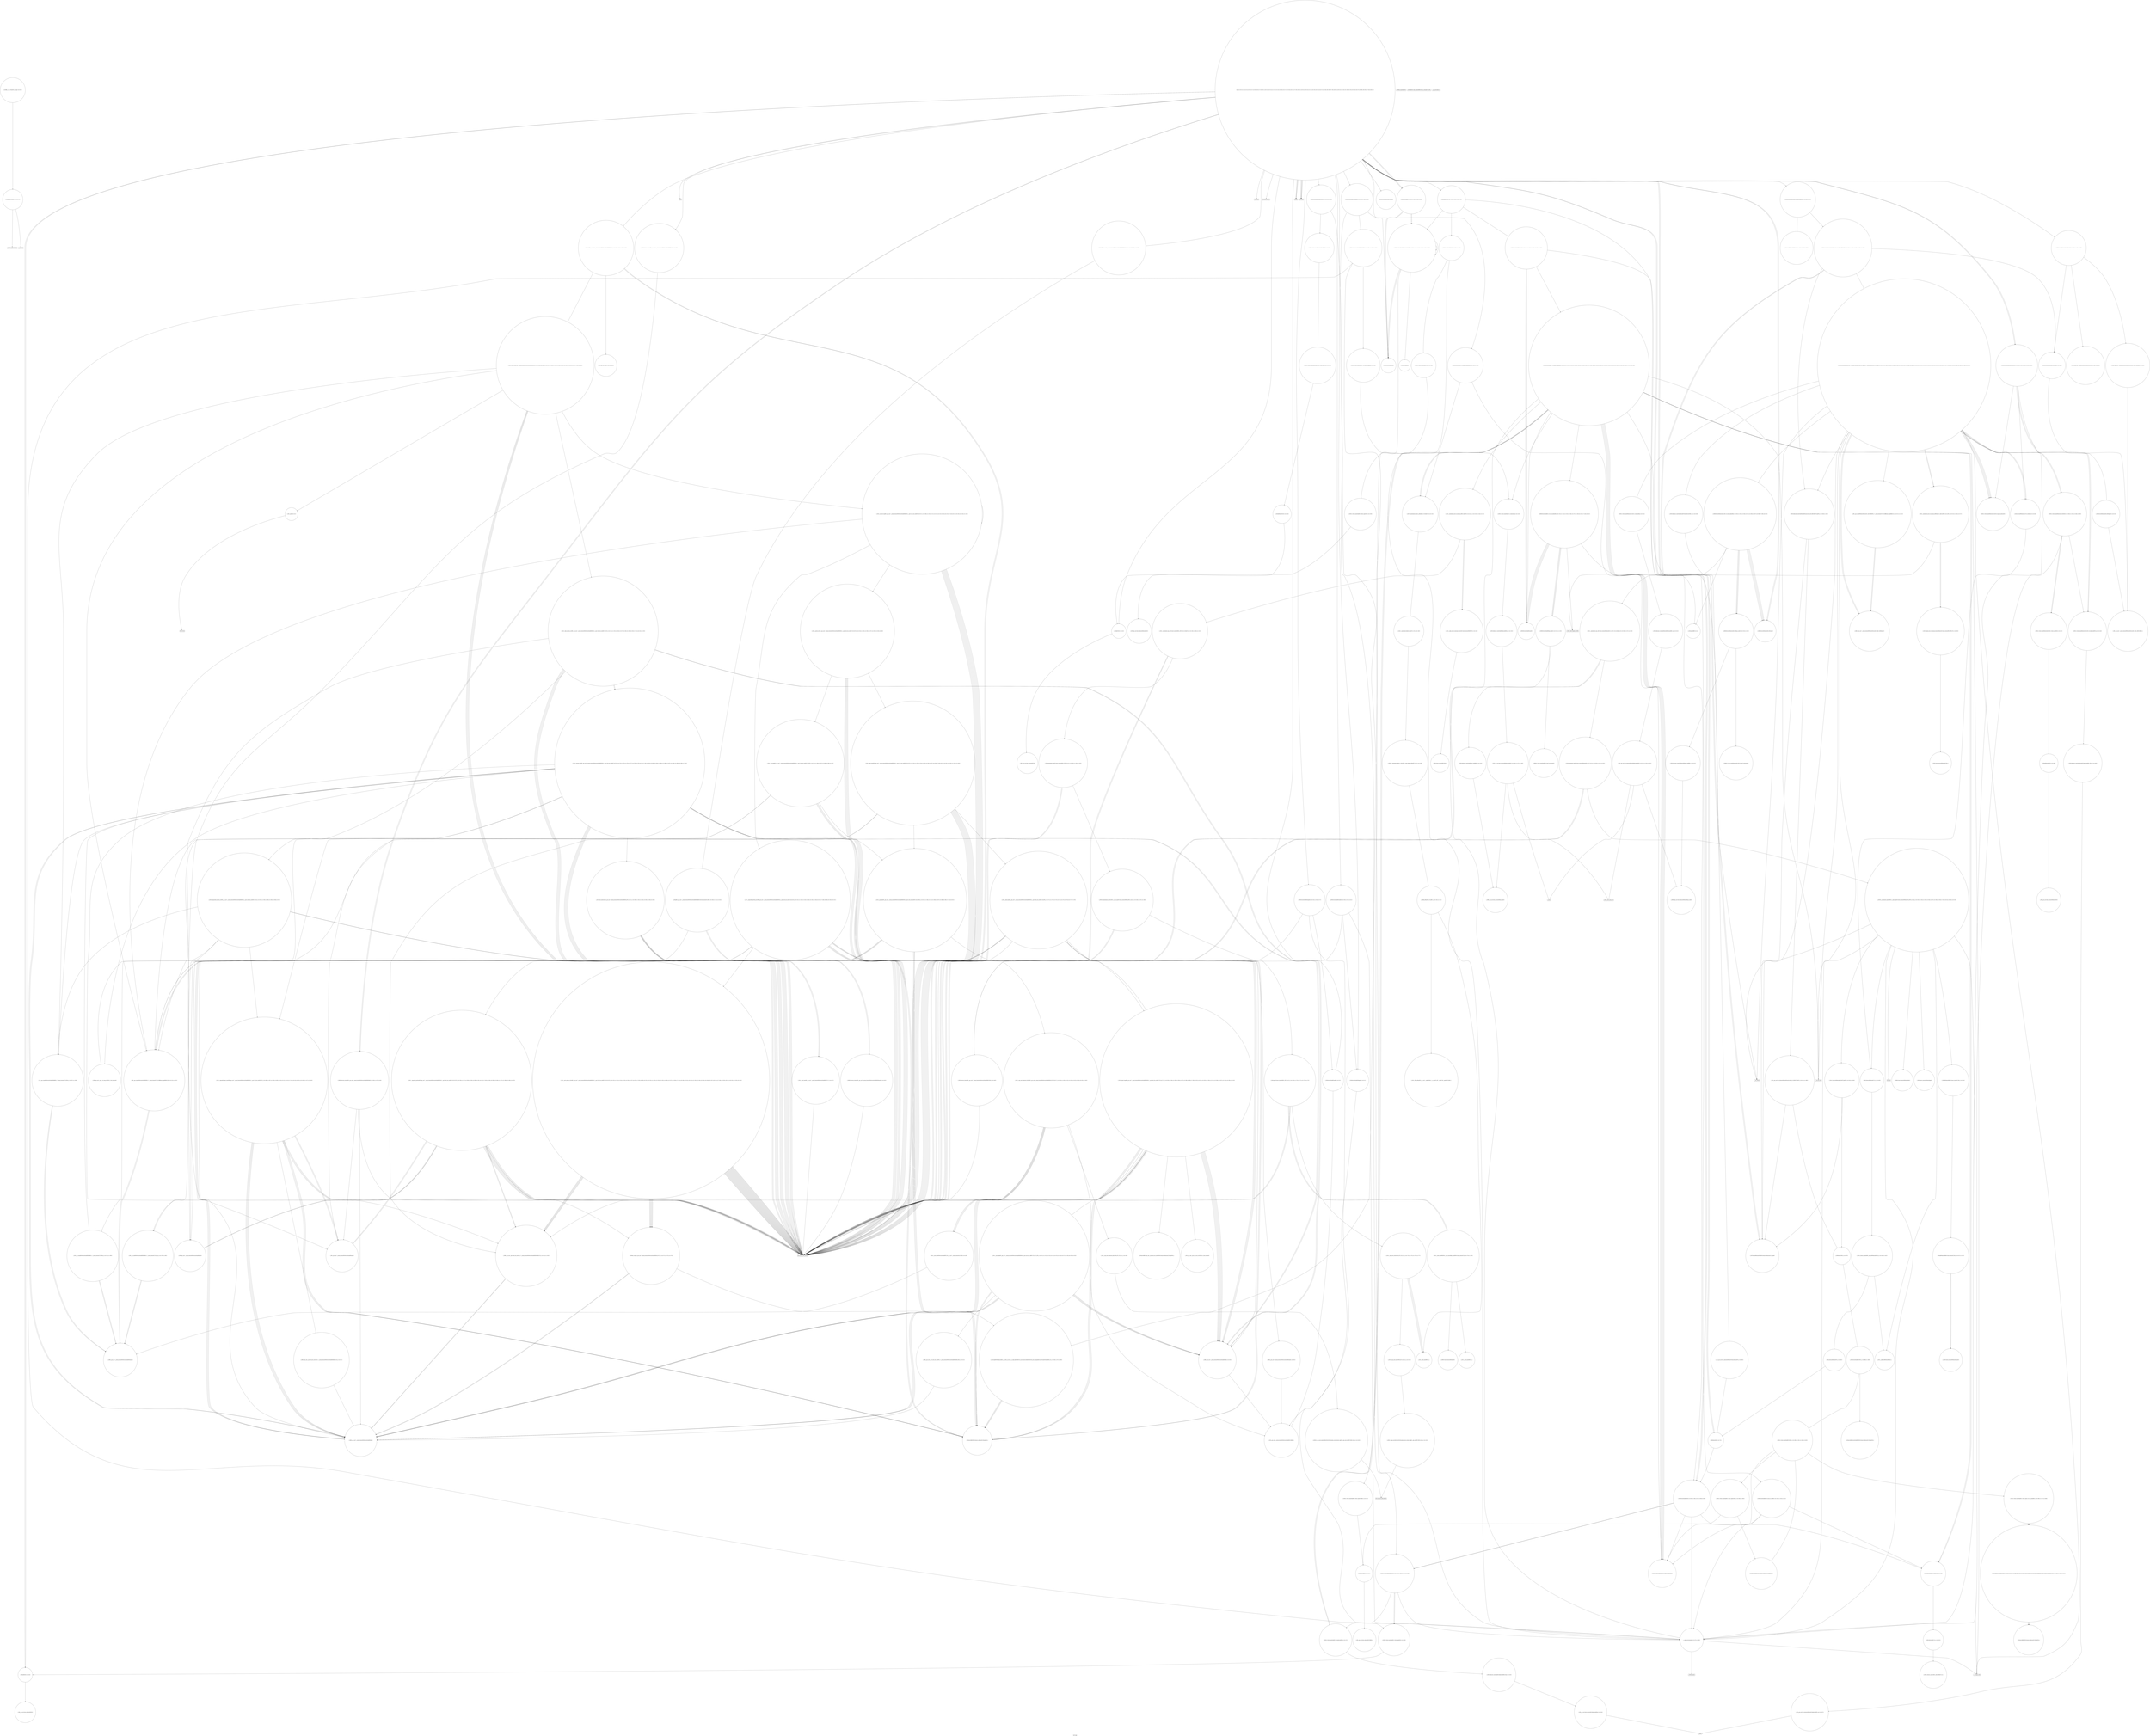 digraph "Call Graph" {
	label="Call Graph";

	Node0x559657498870 [shape=record,shape=circle,label="{__cxx_global_var_init|{<s0>1|<s1>2}}"];
	Node0x559657498870:s0 -> Node0x5596574988f0[color=black];
	Node0x559657498870:s1 -> Node0x5596579fb370[color=black];
	Node0x559657a02c30 [shape=record,shape=circle,label="{_ZNKSt6vectorI6MatrixSaIS0_EE12_M_check_lenEmPKc|{<s0>502|<s1>503|<s2>504|<s3>505|<s4>506|<s5>507|<s6>508|<s7>509|<s8>510}}"];
	Node0x559657a02c30:s0 -> Node0x559657a02fb0[color=black];
	Node0x559657a02c30:s1 -> Node0x5596579fbb70[color=black];
	Node0x559657a02c30:s2 -> Node0x5596579fe210[color=black];
	Node0x559657a02c30:s3 -> Node0x5596579fbb70[color=black];
	Node0x559657a02c30:s4 -> Node0x5596579fbb70[color=black];
	Node0x559657a02c30:s5 -> Node0x5596579fe290[color=black];
	Node0x559657a02c30:s6 -> Node0x5596579fbb70[color=black];
	Node0x559657a02c30:s7 -> Node0x559657a02fb0[color=black];
	Node0x559657a02c30:s8 -> Node0x559657a02fb0[color=black];
	Node0x5596579fca70 [shape=record,shape=circle,label="{_ZNSt12_Vector_baseIiSaIiEE12_Vector_implC2ERKS0_|{<s0>195}}"];
	Node0x5596579fca70:s0 -> Node0x5596579fcb70[color=black];
	Node0x5596579fb8f0 [shape=record,shape=circle,label="{_ZNSt6vectorIiSaIiEE3endEv|{<s0>52}}"];
	Node0x5596579fb8f0:s0 -> Node0x5596579fcc70[color=black];
	Node0x5596579ff310 [shape=record,shape=circle,label="{_ZSt22__uninitialized_copy_aISt13move_iteratorIP6MatrixES2_S1_ET0_T_S5_S4_RSaIT1_E|{<s0>526|<s1>527|<s2>528}}"];
	Node0x5596579ff310:s0 -> Node0x5596579fe810[color=black];
	Node0x5596579ff310:s1 -> Node0x5596579fe810[color=black];
	Node0x5596579ff310:s2 -> Node0x5596579ff410[color=black];
	Node0x5596579fd170 [shape=record,shape=circle,label="{_ZSt27__unguarded_partition_pivotIN9__gnu_cxx17__normal_iteratorIPiSt6vectorIiSaIiEEEENS0_5__ops15_Iter_less_iterEET_S9_S9_T0_|{<s0>241|<s1>242|<s2>243|<s3>244|<s4>245|<s5>246|<s6>247|<s7>248|<s8>249|<s9>250|<s10>251}}"];
	Node0x5596579fd170:s0 -> Node0x5596579fcf70[color=black];
	Node0x5596579fd170:s1 -> Node0x5596579fd570[color=black];
	Node0x5596579fd170:s2 -> Node0x5596579fe810[color=black];
	Node0x5596579fd170:s3 -> Node0x5596579fd570[color=black];
	Node0x5596579fd170:s4 -> Node0x5596579fe810[color=black];
	Node0x5596579fd170:s5 -> Node0x559657a01230[color=black];
	Node0x5596579fd170:s6 -> Node0x5596579fd970[color=black];
	Node0x5596579fd170:s7 -> Node0x5596579fd570[color=black];
	Node0x5596579fd170:s8 -> Node0x5596579fe810[color=black];
	Node0x5596579fd170:s9 -> Node0x5596579fe810[color=black];
	Node0x5596579fd170:s10 -> Node0x559657a012b0[color=black];
	Node0x5596579fbff0 [shape=record,shape=Mrecord,label="{printf}"];
	Node0x5596579ffa10 [shape=record,shape=circle,label="{_ZNK9__gnu_cxx17__normal_iteratorIP6MatrixSt6vectorIS1_SaIS1_EEEdeEv}"];
	Node0x5596579fd870 [shape=record,shape=circle,label="{_ZNK9__gnu_cxx5__ops14_Iter_less_valclINS_17__normal_iteratorIPiSt6vectorIiSaIiEEEEiEEbT_RT0_|{<s0>321}}"];
	Node0x5596579fd870:s0 -> Node0x5596579fd5f0[color=black];
	Node0x5596579fc6f0 [shape=record,shape=Mrecord,label="{__cxa_begin_catch}"];
	Node0x559657a017b0 [shape=record,shape=circle,label="{_ZSt12__miter_baseIN9__gnu_cxx17__normal_iteratorIPiSt6vectorIiSaIiEEEEET_S7_|{<s0>427}}"];
	Node0x559657a017b0:s0 -> Node0x5596579fe810[color=black];
	Node0x5596579fde10 [shape=record,shape=Mrecord,label="{__cxa_rethrow}"];
	Node0x559657a01eb0 [shape=record,shape=circle,label="{_ZSt8_DestroyI6MatrixEvPT_|{<s0>443}}"];
	Node0x559657a01eb0:s0 -> Node0x5596579fbe70[color=black];
	Node0x5596579fe510 [shape=record,shape=circle,label="{_ZN9__gnu_cxx13new_allocatorIiE8allocateEmPKv|{<s0>156|<s1>157|<s2>158}}"];
	Node0x5596579fe510:s0 -> Node0x5596579fe410[color=black];
	Node0x5596579fe510:s1 -> Node0x5596579fe590[color=black];
	Node0x5596579fe510:s2 -> Node0x5596579fe610[color=black];
	Node0x559657a025b0 [shape=record,shape=circle,label="{_ZSt7forwardI6MatrixEOT_RNSt16remove_referenceIS1_E4typeE}"];
	Node0x5596579fec10 [shape=record,shape=circle,label="{_ZSt12__miter_baseIPiET_S1_}"];
	Node0x5596574988f0 [shape=record,shape=Mrecord,label="{_ZNSt8ios_base4InitC1Ev}"];
	Node0x559657a02cb0 [shape=record,shape=circle,label="{_ZN9__gnu_cxxmiIP6MatrixSt6vectorIS1_SaIS1_EEEENS_17__normal_iteratorIT_T0_E15difference_typeERKS9_SC_|{<s0>511|<s1>512}}"];
	Node0x559657a02cb0:s0 -> Node0x559657a02eb0[color=black];
	Node0x559657a02cb0:s1 -> Node0x559657a02eb0[color=black];
	Node0x5596579fcaf0 [shape=record,shape=circle,label="{_ZNSt12_Vector_baseIiSaIiEE17_M_create_storageEm|{<s0>196}}"];
	Node0x5596579fcaf0:s0 -> Node0x5596579fdc10[color=black];
	Node0x5596579fb970 [shape=record,shape=circle,label="{_ZNSt6vectorI6MatrixSaIS0_EEC2Ev|{<s0>53|<s1>54}}"];
	Node0x5596579fb970:s0 -> Node0x559657a01a30[color=black];
	Node0x5596579fb970:s1 -> Node0x5596579fc670[color=black];
	Node0x5596579ff390 [shape=record,shape=circle,label="{_ZSt32__make_move_if_noexcept_iteratorI6MatrixSt13move_iteratorIPS0_EET0_PT_|{<s0>529}}"];
	Node0x5596579ff390:s0 -> Node0x5596579ff890[color=black];
	Node0x5596579fd1f0 [shape=record,shape=circle,label="{_ZSt13__heap_selectIN9__gnu_cxx17__normal_iteratorIPiSt6vectorIiSaIiEEEENS0_5__ops15_Iter_less_iterEEvT_S9_S9_T0_|{<s0>252|<s1>253|<s2>254|<s3>255|<s4>256|<s5>257|<s6>258|<s7>259|<s8>260|<s9>261|<s10>262|<s11>263|<s12>264}}"];
	Node0x5596579fd1f0:s0 -> Node0x5596579fe810[color=black];
	Node0x5596579fd1f0:s1 -> Node0x5596579fe810[color=black];
	Node0x5596579fd1f0:s2 -> Node0x5596579fd2f0[color=black];
	Node0x5596579fd1f0:s3 -> Node0x5596579fe810[color=black];
	Node0x5596579fd1f0:s4 -> Node0x5596579fd370[color=black];
	Node0x5596579fd1f0:s5 -> Node0x5596579fe810[color=black];
	Node0x5596579fd1f0:s6 -> Node0x5596579fe810[color=black];
	Node0x5596579fd1f0:s7 -> Node0x5596579fd3f0[color=black];
	Node0x5596579fd1f0:s8 -> Node0x5596579fe810[color=black];
	Node0x5596579fd1f0:s9 -> Node0x5596579fe810[color=black];
	Node0x5596579fd1f0:s10 -> Node0x5596579fe810[color=black];
	Node0x5596579fd1f0:s11 -> Node0x5596579fd470[color=black];
	Node0x5596579fd1f0:s12 -> Node0x5596579fd4f0[color=black];
	Node0x5596579fc070 [shape=record,shape=Mrecord,label="{_ZNSolsEm}"];
	Node0x5596579ffa90 [shape=record,shape=circle,label="{_GLOBAL__sub_I_VincentYu_3_0.cpp|{<s0>551}}"];
	Node0x5596579ffa90:s0 -> Node0x559657498870[color=black];
	Node0x5596579fd8f0 [shape=record,shape=circle,label="{_ZN9__gnu_cxx17__normal_iteratorIPiSt6vectorIiSaIiEEEmmEv}"];
	Node0x5596579fc770 [shape=record,shape=Mrecord,label="{_ZSt9terminatev}"];
	Node0x559657a01830 [shape=record,shape=circle,label="{_ZSt22__copy_move_backward_aILb1EPiS0_ET1_T0_S2_S1_|{<s0>428}}"];
	Node0x559657a01830:s0 -> Node0x559657a01930[color=black];
	Node0x5596579fde90 [shape=record,shape=Mrecord,label="{__cxa_end_catch}"];
	Node0x559657a01f30 [shape=record,shape=circle,label="{_ZSt11__addressofI6MatrixEPT_RS1_}"];
	Node0x5596579fe590 [shape=record,shape=Mrecord,label="{_ZSt17__throw_bad_allocv}"];
	Node0x559657a02630 [shape=record,shape=circle,label="{_ZNSt6vectorI6MatrixSaIS0_EE17_M_realloc_insertIJS0_EEEvN9__gnu_cxx17__normal_iteratorIPS0_S2_EEDpOT_|{<s0>461|<s1>462|<s2>463|<s3>464|<s4>465|<s5>466|<s6>467|<s7>468|<s8>469|<s9>470|<s10>471|<s11>472|<s12>473|<s13>474|<s14>475|<s15>476|<s16>477|<s17>478|<s18>479|<s19>480|<s20>481|<s21>482|<s22>483}}"];
	Node0x559657a02630:s0 -> Node0x559657a02c30[color=black];
	Node0x559657a02630:s1 -> Node0x559657a02d30[color=black];
	Node0x559657a02630:s2 -> Node0x559657a02cb0[color=black];
	Node0x559657a02630:s3 -> Node0x559657a02db0[color=black];
	Node0x559657a02630:s4 -> Node0x559657a025b0[color=black];
	Node0x559657a02630:s5 -> Node0x559657a02530[color=black];
	Node0x559657a02630:s6 -> Node0x559657a02eb0[color=black];
	Node0x559657a02630:s7 -> Node0x559657a01cb0[color=black];
	Node0x559657a02630:s8 -> Node0x559657a02e30[color=black];
	Node0x559657a02630:s9 -> Node0x559657a02eb0[color=black];
	Node0x559657a02630:s10 -> Node0x559657a01cb0[color=black];
	Node0x559657a02630:s11 -> Node0x559657a02e30[color=black];
	Node0x559657a02630:s12 -> Node0x5596579fc6f0[color=black];
	Node0x559657a02630:s13 -> Node0x559657a02f30[color=black];
	Node0x559657a02630:s14 -> Node0x5596579fde90[color=black];
	Node0x559657a02630:s15 -> Node0x559657a01cb0[color=black];
	Node0x559657a02630:s16 -> Node0x559657a01c30[color=black];
	Node0x559657a02630:s17 -> Node0x559657a01fb0[color=black];
	Node0x559657a02630:s18 -> Node0x5596579fde10[color=black];
	Node0x559657a02630:s19 -> Node0x559657a01cb0[color=black];
	Node0x559657a02630:s20 -> Node0x559657a01c30[color=black];
	Node0x559657a02630:s21 -> Node0x559657a01fb0[color=black];
	Node0x559657a02630:s22 -> Node0x5596579fc670[color=black];
	Node0x5596579fec90 [shape=record,shape=circle,label="{_ZNKSt13move_iteratorIPiE4baseEv}"];
	Node0x5596579fb2f0 [shape=record,shape=Mrecord,label="{_ZNSt8ios_base4InitD1Ev}"];
	Node0x559657a02d30 [shape=record,shape=circle,label="{_ZNSt6vectorI6MatrixSaIS0_EE5beginEv|{<s0>513}}"];
	Node0x559657a02d30:s0 -> Node0x559657a031b0[color=black];
	Node0x5596579fcb70 [shape=record,shape=circle,label="{_ZNSaIiEC2ERKS_|{<s0>197}}"];
	Node0x5596579fcb70:s0 -> Node0x5596579fcbf0[color=black];
	Node0x5596579fb9f0 [shape=record,shape=circle,label="{_ZNSt6vectorIiSaIiEE6rbeginEv|{<s0>55|<s1>56|<s2>57}}"];
	Node0x5596579fb9f0:s0 -> Node0x5596579fb8f0[color=black];
	Node0x5596579fb9f0:s1 -> Node0x559657a022b0[color=black];
	Node0x5596579fb9f0:s2 -> Node0x5596579fc670[color=black];
	Node0x5596579ff410 [shape=record,shape=circle,label="{_ZSt18uninitialized_copyISt13move_iteratorIP6MatrixES2_ET0_T_S5_S4_|{<s0>530|<s1>531|<s2>532}}"];
	Node0x5596579ff410:s0 -> Node0x5596579fe810[color=black];
	Node0x5596579ff410:s1 -> Node0x5596579fe810[color=black];
	Node0x5596579ff410:s2 -> Node0x5596579ff490[color=black];
	Node0x5596579fd270 [shape=record,shape=circle,label="{_ZSt11__sort_heapIN9__gnu_cxx17__normal_iteratorIPiSt6vectorIiSaIiEEEENS0_5__ops15_Iter_less_iterEEvT_S9_RT0_|{<s0>265|<s1>266|<s2>267|<s3>268|<s4>269|<s5>270}}"];
	Node0x5596579fd270:s0 -> Node0x5596579fcf70[color=black];
	Node0x5596579fd270:s1 -> Node0x5596579fd8f0[color=black];
	Node0x5596579fd270:s2 -> Node0x5596579fe810[color=black];
	Node0x5596579fd270:s3 -> Node0x5596579fe810[color=black];
	Node0x5596579fd270:s4 -> Node0x5596579fe810[color=black];
	Node0x5596579fd270:s5 -> Node0x5596579fd470[color=black];
	Node0x5596579fc0f0 [shape=record,shape=Mrecord,label="{_ZNSolsEPFRSoS_E}"];
	Node0x5596579fd970 [shape=record,shape=circle,label="{_ZSt22__move_median_to_firstIN9__gnu_cxx17__normal_iteratorIPiSt6vectorIiSaIiEEEENS0_5__ops15_Iter_less_iterEEvT_S9_S9_S9_T0_|{<s0>322|<s1>323|<s2>324|<s3>325|<s4>326|<s5>327|<s6>328|<s7>329|<s8>330|<s9>331|<s10>332|<s11>333|<s12>334|<s13>335|<s14>336|<s15>337|<s16>338|<s17>339|<s18>340|<s19>341|<s20>342|<s21>343|<s22>344|<s23>345|<s24>346|<s25>347|<s26>348|<s27>349|<s28>350|<s29>351|<s30>352|<s31>353|<s32>354}}"];
	Node0x5596579fd970:s0 -> Node0x5596579fe810[color=black];
	Node0x5596579fd970:s1 -> Node0x5596579fe810[color=black];
	Node0x5596579fd970:s2 -> Node0x5596579fd3f0[color=black];
	Node0x5596579fd970:s3 -> Node0x5596579fe810[color=black];
	Node0x5596579fd970:s4 -> Node0x5596579fe810[color=black];
	Node0x5596579fd970:s5 -> Node0x5596579fd3f0[color=black];
	Node0x5596579fd970:s6 -> Node0x5596579fe810[color=black];
	Node0x5596579fd970:s7 -> Node0x5596579fe810[color=black];
	Node0x5596579fd970:s8 -> Node0x559657a01330[color=black];
	Node0x5596579fd970:s9 -> Node0x5596579fe810[color=black];
	Node0x5596579fd970:s10 -> Node0x5596579fe810[color=black];
	Node0x5596579fd970:s11 -> Node0x5596579fd3f0[color=black];
	Node0x5596579fd970:s12 -> Node0x5596579fe810[color=black];
	Node0x5596579fd970:s13 -> Node0x5596579fe810[color=black];
	Node0x5596579fd970:s14 -> Node0x559657a01330[color=black];
	Node0x5596579fd970:s15 -> Node0x5596579fe810[color=black];
	Node0x5596579fd970:s16 -> Node0x5596579fe810[color=black];
	Node0x5596579fd970:s17 -> Node0x559657a01330[color=black];
	Node0x5596579fd970:s18 -> Node0x5596579fe810[color=black];
	Node0x5596579fd970:s19 -> Node0x5596579fe810[color=black];
	Node0x5596579fd970:s20 -> Node0x5596579fd3f0[color=black];
	Node0x5596579fd970:s21 -> Node0x5596579fe810[color=black];
	Node0x5596579fd970:s22 -> Node0x5596579fe810[color=black];
	Node0x5596579fd970:s23 -> Node0x559657a01330[color=black];
	Node0x5596579fd970:s24 -> Node0x5596579fe810[color=black];
	Node0x5596579fd970:s25 -> Node0x5596579fe810[color=black];
	Node0x5596579fd970:s26 -> Node0x5596579fd3f0[color=black];
	Node0x5596579fd970:s27 -> Node0x5596579fe810[color=black];
	Node0x5596579fd970:s28 -> Node0x5596579fe810[color=black];
	Node0x5596579fd970:s29 -> Node0x559657a01330[color=black];
	Node0x5596579fd970:s30 -> Node0x5596579fe810[color=black];
	Node0x5596579fd970:s31 -> Node0x5596579fe810[color=black];
	Node0x5596579fd970:s32 -> Node0x559657a01330[color=black];
	Node0x5596579fc7f0 [shape=record,shape=circle,label="{_ZNSt12_Vector_baseIiSaIiEE12_Vector_implC2Ev|{<s0>109}}"];
	Node0x5596579fc7f0:s0 -> Node0x5596579fb570[color=black];
	Node0x559657a018b0 [shape=record,shape=circle,label="{_ZSt12__niter_baseIPiSt6vectorIiSaIiEEET_N9__gnu_cxx17__normal_iteratorIS4_T0_EE|{<s0>429}}"];
	Node0x559657a018b0:s0 -> Node0x5596579fd070[color=black];
	Node0x5596579fdf10 [shape=record,shape=circle,label="{_ZSt25__uninitialized_default_nIPimET_S1_T0_|{<s0>148}}"];
	Node0x5596579fdf10:s0 -> Node0x5596579fdf90[color=black];
	Node0x559657a01fb0 [shape=record,shape=circle,label="{_ZNSt12_Vector_baseI6MatrixSaIS0_EE13_M_deallocateEPS0_m|{<s0>444}}"];
	Node0x559657a01fb0:s0 -> Node0x559657a020b0[color=black];
	Node0x5596579fe610 [shape=record,shape=Mrecord,label="{_Znwm}"];
	Node0x559657a026b0 [shape=record,shape=circle,label="{_ZNSt6vectorI6MatrixSaIS0_EE3endEv|{<s0>484}}"];
	Node0x559657a026b0:s0 -> Node0x559657a031b0[color=black];
	Node0x5596579fed10 [shape=record,shape=circle,label="{_ZNSt13move_iteratorIPiEC2ES0_}"];
	Node0x5596579fb370 [shape=record,shape=Mrecord,label="{__cxa_atexit}"];
	Node0x559657a02db0 [shape=record,shape=circle,label="{_ZNSt12_Vector_baseI6MatrixSaIS0_EE11_M_allocateEm|{<s0>514}}"];
	Node0x559657a02db0:s0 -> Node0x5596579ff210[color=black];
	Node0x5596579fcbf0 [shape=record,shape=circle,label="{_ZN9__gnu_cxx13new_allocatorIiEC2ERKS1_}"];
	Node0x5596579fba70 [shape=record,shape=circle,label="{_ZStneIN9__gnu_cxx17__normal_iteratorIPiSt6vectorIiSaIiEEEEEbRKSt16reverse_iteratorIT_ESB_|{<s0>58}}"];
	Node0x5596579fba70:s0 -> Node0x559657a02330[color=black];
	Node0x5596579ff490 [shape=record,shape=circle,label="{_ZNSt20__uninitialized_copyILb0EE13__uninit_copyISt13move_iteratorIP6MatrixES4_EET0_T_S7_S6_|{<s0>533|<s1>534|<s2>535|<s3>536|<s4>537|<s5>538|<s6>539|<s7>540|<s8>541|<s9>542|<s10>543}}"];
	Node0x5596579ff490:s0 -> Node0x5596579ff510[color=black];
	Node0x5596579ff490:s1 -> Node0x559657a01f30[color=black];
	Node0x5596579ff490:s2 -> Node0x5596579ff610[color=black];
	Node0x5596579ff490:s3 -> Node0x5596579ff590[color=black];
	Node0x5596579ff490:s4 -> Node0x5596579ff690[color=black];
	Node0x5596579ff490:s5 -> Node0x5596579fc6f0[color=black];
	Node0x5596579ff490:s6 -> Node0x559657a01db0[color=black];
	Node0x5596579ff490:s7 -> Node0x5596579fde10[color=black];
	Node0x5596579ff490:s8 -> Node0x5596579fde90[color=black];
	Node0x5596579ff490:s9 -> Node0x5596579ff710[color=black];
	Node0x5596579ff490:s10 -> Node0x5596579fc670[color=black];
	Node0x5596579fd2f0 [shape=record,shape=circle,label="{_ZSt11__make_heapIN9__gnu_cxx17__normal_iteratorIPiSt6vectorIiSaIiEEEENS0_5__ops15_Iter_less_iterEEvT_S9_RT0_|{<s0>271|<s1>272|<s2>273|<s3>274|<s4>275|<s5>276|<s6>277|<s7>278}}"];
	Node0x5596579fd2f0:s0 -> Node0x5596579fcf70[color=black];
	Node0x5596579fd2f0:s1 -> Node0x5596579fcf70[color=black];
	Node0x5596579fd2f0:s2 -> Node0x5596579fd570[color=black];
	Node0x5596579fd2f0:s3 -> Node0x5596579fd5f0[color=black];
	Node0x5596579fd2f0:s4 -> Node0x5596579fc470[color=black];
	Node0x5596579fd2f0:s5 -> Node0x5596579fe810[color=black];
	Node0x5596579fd2f0:s6 -> Node0x5596579fc470[color=black];
	Node0x5596579fd2f0:s7 -> Node0x5596579fd670[color=black];
	Node0x5596579fc170 [shape=record,shape=Mrecord,label="{_ZSt4endlIcSt11char_traitsIcEERSt13basic_ostreamIT_T0_ES6_}"];
	Node0x559657a01230 [shape=record,shape=circle,label="{_ZNK9__gnu_cxx17__normal_iteratorIPiSt6vectorIiSaIiEEEmiEl|{<s0>355}}"];
	Node0x559657a01230:s0 -> Node0x5596579fcc70[color=black];
	Node0x5596579fc870 [shape=record,shape=circle,label="{_ZN9__gnu_cxx13new_allocatorIiEC2Ev}"];
	Node0x559657a01930 [shape=record,shape=circle,label="{_ZNSt20__copy_move_backwardILb1ELb1ESt26random_access_iterator_tagE13__copy_move_bIiEEPT_PKS3_S6_S4_|{<s0>430}}"];
	Node0x559657a01930:s0 -> Node0x5596579feb90[color=black];
	Node0x5596579fdf90 [shape=record,shape=circle,label="{_ZNSt27__uninitialized_default_n_1ILb1EE18__uninit_default_nIPimEET_S3_T0_|{<s0>149}}"];
	Node0x5596579fdf90:s0 -> Node0x5596579fe010[color=black];
	Node0x559657a02030 [shape=record,shape=circle,label="{_ZNSt12_Vector_baseI6MatrixSaIS0_EE12_Vector_implD2Ev|{<s0>445}}"];
	Node0x559657a02030:s0 -> Node0x559657a021b0[color=black];
	Node0x5596579fe690 [shape=record,shape=circle,label="{_ZSt22__uninitialized_copy_aISt13move_iteratorIPiES1_iET0_T_S4_S3_RSaIT1_E|{<s0>159|<s1>160|<s2>161}}"];
	Node0x5596579fe690:s0 -> Node0x5596579fe810[color=black];
	Node0x5596579fe690:s1 -> Node0x5596579fe810[color=black];
	Node0x5596579fe690:s2 -> Node0x5596579fe790[color=black];
	Node0x559657a02730 [shape=record,shape=circle,label="{_ZN9__gnu_cxx13new_allocatorI6MatrixE9constructIS1_JS1_EEEvPT_DpOT0_|{<s0>485|<s1>486}}"];
	Node0x559657a02730:s0 -> Node0x559657a025b0[color=black];
	Node0x559657a02730:s1 -> Node0x559657a027b0[color=black];
	Node0x5596579fed90 [shape=record,shape=circle,label="{_ZSt8_DestroyIPiEvT_S1_|{<s0>182}}"];
	Node0x5596579fed90:s0 -> Node0x5596579fee10[color=black];
	Node0x5596579fb3f0 [shape=record,shape=circle,label="{main|{<s0>3|<s1>4|<s2>5|<s3>6|<s4>7|<s5>8|<s6>9|<s7>10|<s8>11|<s9>12|<s10>13|<s11>14|<s12>15|<s13>16|<s14>17|<s15>18|<s16>19|<s17>20|<s18>21|<s19>22|<s20>23|<s21>24|<s22>25|<s23>26|<s24>27|<s25>28|<s26>29|<s27>30|<s28>31|<s29>32|<s30>33|<s31>34|<s32>35|<s33>36|<s34>37|<s35>38|<s36>39|<s37>40|<s38>41}}"];
	Node0x5596579fb3f0:s0 -> Node0x5596579fb470[color=black];
	Node0x5596579fb3f0:s1 -> Node0x5596579fb470[color=black];
	Node0x5596579fb3f0:s2 -> Node0x5596579fb470[color=black];
	Node0x5596579fb3f0:s3 -> Node0x5596579fb4f0[color=black];
	Node0x5596579fb3f0:s4 -> Node0x5596579fb4f0[color=black];
	Node0x5596579fb3f0:s5 -> Node0x5596579fb4f0[color=black];
	Node0x5596579fb3f0:s6 -> Node0x5596579fb570[color=black];
	Node0x5596579fb3f0:s7 -> Node0x5596579fb5f0[color=black];
	Node0x5596579fb3f0:s8 -> Node0x5596579fb6f0[color=black];
	Node0x5596579fb3f0:s9 -> Node0x5596579fb770[color=black];
	Node0x5596579fb3f0:s10 -> Node0x5596579fb4f0[color=black];
	Node0x5596579fb3f0:s11 -> Node0x5596579fb6f0[color=black];
	Node0x5596579fb3f0:s12 -> Node0x5596579fb870[color=black];
	Node0x5596579fb3f0:s13 -> Node0x5596579fb8f0[color=black];
	Node0x5596579fb3f0:s14 -> Node0x5596579fb7f0[color=black];
	Node0x5596579fb3f0:s15 -> Node0x5596579fb970[color=black];
	Node0x5596579fb3f0:s16 -> Node0x5596579fb9f0[color=black];
	Node0x5596579fb3f0:s17 -> Node0x5596579fbaf0[color=black];
	Node0x5596579fb3f0:s18 -> Node0x5596579fba70[color=black];
	Node0x5596579fb3f0:s19 -> Node0x5596579fbb70[color=black];
	Node0x5596579fb3f0:s20 -> Node0x5596579fbbf0[color=black];
	Node0x5596579fb3f0:s21 -> Node0x5596579fbcf0[color=black];
	Node0x5596579fb3f0:s22 -> Node0x5596579fbc70[color=black];
	Node0x5596579fb3f0:s23 -> Node0x5596579fbdf0[color=black];
	Node0x5596579fb3f0:s24 -> Node0x5596579fbd70[color=black];
	Node0x5596579fb3f0:s25 -> Node0x5596579fbe70[color=black];
	Node0x5596579fb3f0:s26 -> Node0x5596579fbef0[color=black];
	Node0x5596579fb3f0:s27 -> Node0x5596579fbcf0[color=black];
	Node0x5596579fb3f0:s28 -> Node0x5596579fbc70[color=black];
	Node0x5596579fb3f0:s29 -> Node0x5596579fbe70[color=black];
	Node0x5596579fb3f0:s30 -> Node0x5596579fbf70[color=black];
	Node0x5596579fb3f0:s31 -> Node0x5596579fbff0[color=black];
	Node0x5596579fb3f0:s32 -> Node0x5596579fbb70[color=black];
	Node0x5596579fb3f0:s33 -> Node0x5596579fc070[color=black];
	Node0x5596579fb3f0:s34 -> Node0x5596579fc0f0[color=black];
	Node0x5596579fb3f0:s35 -> Node0x5596579fc1f0[color=black];
	Node0x5596579fb3f0:s36 -> Node0x5596579fc270[color=black];
	Node0x5596579fb3f0:s37 -> Node0x5596579fc1f0[color=black];
	Node0x5596579fb3f0:s38 -> Node0x5596579fc270[color=black];
	Node0x559657a02e30 [shape=record,shape=circle,label="{_ZSt34__uninitialized_move_if_noexcept_aIP6MatrixS1_SaIS0_EET0_T_S4_S3_RT1_|{<s0>515|<s1>516|<s2>517}}"];
	Node0x559657a02e30:s0 -> Node0x5596579ff390[color=black];
	Node0x559657a02e30:s1 -> Node0x5596579ff390[color=black];
	Node0x559657a02e30:s2 -> Node0x5596579ff310[color=black];
	Node0x5596579fcc70 [shape=record,shape=circle,label="{_ZN9__gnu_cxx17__normal_iteratorIPiSt6vectorIiSaIiEEEC2ERKS1_}"];
	Node0x5596579fbaf0 [shape=record,shape=circle,label="{_ZNSt6vectorIiSaIiEE4rendEv|{<s0>59|<s1>60|<s2>61}}"];
	Node0x5596579fbaf0:s0 -> Node0x5596579fb870[color=black];
	Node0x5596579fbaf0:s1 -> Node0x559657a022b0[color=black];
	Node0x5596579fbaf0:s2 -> Node0x5596579fc670[color=black];
	Node0x5596579ff510 [shape=record,shape=circle,label="{_ZStneIP6MatrixEbRKSt13move_iteratorIT_ES6_|{<s0>544}}"];
	Node0x5596579ff510:s0 -> Node0x5596579ff790[color=black];
	Node0x5596579fd370 [shape=record,shape=circle,label="{_ZN9__gnu_cxxltIPiSt6vectorIiSaIiEEEEbRKNS_17__normal_iteratorIT_T0_EESA_|{<s0>279|<s1>280}}"];
	Node0x5596579fd370:s0 -> Node0x5596579fd070[color=black];
	Node0x5596579fd370:s1 -> Node0x5596579fd070[color=black];
	Node0x5596579fc1f0 [shape=record,shape=circle,label="{_ZNSt6vectorI6MatrixSaIS0_EED2Ev|{<s0>80|<s1>81|<s2>82|<s3>83|<s4>84}}"];
	Node0x5596579fc1f0:s0 -> Node0x559657a01cb0[color=black];
	Node0x5596579fc1f0:s1 -> Node0x559657a01c30[color=black];
	Node0x5596579fc1f0:s2 -> Node0x559657a01d30[color=black];
	Node0x5596579fc1f0:s3 -> Node0x559657a01d30[color=black];
	Node0x5596579fc1f0:s4 -> Node0x5596579fc670[color=black];
	Node0x559657a012b0 [shape=record,shape=circle,label="{_ZSt21__unguarded_partitionIN9__gnu_cxx17__normal_iteratorIPiSt6vectorIiSaIiEEEENS0_5__ops15_Iter_less_iterEET_S9_S9_S9_T0_|{<s0>356|<s1>357|<s2>358|<s3>359|<s4>360|<s5>361|<s6>362|<s7>363|<s8>364|<s9>365|<s10>366|<s11>367|<s12>368|<s13>369|<s14>370}}"];
	Node0x559657a012b0:s0 -> Node0x5596579fe810[color=black];
	Node0x559657a012b0:s1 -> Node0x5596579fe810[color=black];
	Node0x559657a012b0:s2 -> Node0x5596579fd3f0[color=black];
	Node0x559657a012b0:s3 -> Node0x5596579fd4f0[color=black];
	Node0x559657a012b0:s4 -> Node0x5596579fd8f0[color=black];
	Node0x559657a012b0:s5 -> Node0x5596579fe810[color=black];
	Node0x559657a012b0:s6 -> Node0x5596579fe810[color=black];
	Node0x559657a012b0:s7 -> Node0x5596579fd3f0[color=black];
	Node0x559657a012b0:s8 -> Node0x5596579fd8f0[color=black];
	Node0x559657a012b0:s9 -> Node0x5596579fd370[color=black];
	Node0x559657a012b0:s10 -> Node0x5596579fe810[color=black];
	Node0x559657a012b0:s11 -> Node0x5596579fe810[color=black];
	Node0x559657a012b0:s12 -> Node0x5596579fe810[color=black];
	Node0x559657a012b0:s13 -> Node0x559657a01330[color=black];
	Node0x559657a012b0:s14 -> Node0x5596579fd4f0[color=black];
	Node0x5596579fc8f0 [shape=record,shape=circle,label="{_ZNKSt6vectorIiSaIiEE4sizeEv}"];
	Node0x559657a019b0 [shape=record,shape=circle,label="{_ZNK9__gnu_cxx5__ops14_Val_less_iterclIiNS_17__normal_iteratorIPiSt6vectorIiSaIiEEEEEEbRT_T0_|{<s0>431}}"];
	Node0x559657a019b0:s0 -> Node0x5596579fd5f0[color=black];
	Node0x5596579fe010 [shape=record,shape=circle,label="{_ZSt6fill_nIPimiET_S1_T0_RKT1_|{<s0>150|<s1>151}}"];
	Node0x5596579fe010:s0 -> Node0x5596579fe110[color=black];
	Node0x5596579fe010:s1 -> Node0x5596579fe090[color=black];
	Node0x559657a020b0 [shape=record,shape=circle,label="{_ZNSt16allocator_traitsISaI6MatrixEE10deallocateERS1_PS0_m|{<s0>446}}"];
	Node0x559657a020b0:s0 -> Node0x559657a02130[color=black];
	Node0x5596579fe710 [shape=record,shape=circle,label="{_ZSt32__make_move_if_noexcept_iteratorIiSt13move_iteratorIPiEET0_PT_|{<s0>162}}"];
	Node0x5596579fe710:s0 -> Node0x5596579fed10[color=black];
	Node0x559657a027b0 [shape=record,shape=circle,label="{_ZN6MatrixC2EOS_|{<s0>487}}"];
	Node0x559657a027b0:s0 -> Node0x559657a02830[color=black];
	Node0x5596579fee10 [shape=record,shape=circle,label="{_ZNSt12_Destroy_auxILb1EE9__destroyIPiEEvT_S3_}"];
	Node0x5596579fb470 [shape=record,shape=Mrecord,label="{freopen}"];
	Node0x559657a02eb0 [shape=record,shape=circle,label="{_ZNK9__gnu_cxx17__normal_iteratorIP6MatrixSt6vectorIS1_SaIS1_EEE4baseEv}"];
	Node0x5596579fccf0 [shape=record,shape=circle,label="{_ZSt6__sortIN9__gnu_cxx17__normal_iteratorIPiSt6vectorIiSaIiEEEENS0_5__ops15_Iter_less_iterEEvT_S9_T0_|{<s0>198|<s1>199|<s2>200|<s3>201|<s4>202|<s5>203|<s6>204|<s7>205|<s8>206}}"];
	Node0x5596579fccf0:s0 -> Node0x5596579fcdf0[color=black];
	Node0x5596579fccf0:s1 -> Node0x5596579fe810[color=black];
	Node0x5596579fccf0:s2 -> Node0x5596579fe810[color=black];
	Node0x5596579fccf0:s3 -> Node0x5596579fcf70[color=black];
	Node0x5596579fccf0:s4 -> Node0x5596579fcef0[color=black];
	Node0x5596579fccf0:s5 -> Node0x5596579fce70[color=black];
	Node0x5596579fccf0:s6 -> Node0x5596579fe810[color=black];
	Node0x5596579fccf0:s7 -> Node0x5596579fe810[color=black];
	Node0x5596579fccf0:s8 -> Node0x5596579fcff0[color=black];
	Node0x5596579fbb70 [shape=record,shape=circle,label="{_ZNKSt6vectorI6MatrixSaIS0_EE4sizeEv}"];
	Node0x5596579ff590 [shape=record,shape=circle,label="{_ZSt10_ConstructI6MatrixJS0_EEvPT_DpOT0_|{<s0>545|<s1>546}}"];
	Node0x5596579ff590:s0 -> Node0x559657a025b0[color=black];
	Node0x5596579ff590:s1 -> Node0x559657a027b0[color=black];
	Node0x5596579fd3f0 [shape=record,shape=circle,label="{_ZNK9__gnu_cxx5__ops15_Iter_less_iterclINS_17__normal_iteratorIPiSt6vectorIiSaIiEEEES8_EEbT_T0_|{<s0>281|<s1>282}}"];
	Node0x5596579fd3f0:s0 -> Node0x5596579fd5f0[color=black];
	Node0x5596579fd3f0:s1 -> Node0x5596579fd5f0[color=black];
	Node0x5596579fc270 [shape=record,shape=circle,label="{_ZNSt6vectorIiSaIiEED2Ev|{<s0>85|<s1>86|<s2>87|<s3>88|<s4>89}}"];
	Node0x5596579fc270:s0 -> Node0x5596579fdb10[color=black];
	Node0x5596579fc270:s1 -> Node0x5596579fdd10[color=black];
	Node0x5596579fc270:s2 -> Node0x5596579ff010[color=black];
	Node0x5596579fc270:s3 -> Node0x5596579ff010[color=black];
	Node0x5596579fc270:s4 -> Node0x5596579fc670[color=black];
	Node0x559657a01330 [shape=record,shape=circle,label="{_ZSt9iter_swapIN9__gnu_cxx17__normal_iteratorIPiSt6vectorIiSaIiEEEES6_EvT_T0_|{<s0>371|<s1>372|<s2>373}}"];
	Node0x559657a01330:s0 -> Node0x5596579fd5f0[color=black];
	Node0x559657a01330:s1 -> Node0x5596579fd5f0[color=black];
	Node0x559657a01330:s2 -> Node0x5596579fc370[color=black];
	Node0x5596579fc970 [shape=record,shape=circle,label="{_ZNSt6vectorIiSaIiEE17_M_default_appendEm|{<s0>110|<s1>111|<s2>112|<s3>113|<s4>114|<s5>115|<s6>116|<s7>117|<s8>118|<s9>119|<s10>120|<s11>121|<s12>122|<s13>123|<s14>124|<s15>125|<s16>126|<s17>127|<s18>128}}"];
	Node0x5596579fc970:s0 -> Node0x5596579fdb10[color=black];
	Node0x5596579fc970:s1 -> Node0x5596579fda90[color=black];
	Node0x5596579fc970:s2 -> Node0x5596579fdb90[color=black];
	Node0x5596579fc970:s3 -> Node0x5596579fc8f0[color=black];
	Node0x5596579fc970:s4 -> Node0x5596579fdc10[color=black];
	Node0x5596579fc970:s5 -> Node0x5596579fdb10[color=black];
	Node0x5596579fc970:s6 -> Node0x5596579fda90[color=black];
	Node0x5596579fc970:s7 -> Node0x5596579fdb10[color=black];
	Node0x5596579fc970:s8 -> Node0x5596579fdc90[color=black];
	Node0x5596579fc970:s9 -> Node0x5596579fc6f0[color=black];
	Node0x5596579fc970:s10 -> Node0x5596579fdb10[color=black];
	Node0x5596579fc970:s11 -> Node0x5596579fdd10[color=black];
	Node0x5596579fc970:s12 -> Node0x5596579fde90[color=black];
	Node0x5596579fc970:s13 -> Node0x5596579fdd90[color=black];
	Node0x5596579fc970:s14 -> Node0x5596579fde10[color=black];
	Node0x5596579fc970:s15 -> Node0x5596579fdb10[color=black];
	Node0x5596579fc970:s16 -> Node0x5596579fdd10[color=black];
	Node0x5596579fc970:s17 -> Node0x5596579fdd90[color=black];
	Node0x5596579fc970:s18 -> Node0x5596579fc670[color=black];
	Node0x559657a01a30 [shape=record,shape=circle,label="{_ZNSt12_Vector_baseI6MatrixSaIS0_EEC2Ev|{<s0>432}}"];
	Node0x559657a01a30:s0 -> Node0x559657a01ab0[color=black];
	Node0x5596579fe090 [shape=record,shape=circle,label="{_ZSt10__fill_n_aIPimiEN9__gnu_cxx11__enable_ifIXsr11__is_scalarIT1_EE7__valueET_E6__typeES4_T0_RKS3_}"];
	Node0x559657a02130 [shape=record,shape=circle,label="{_ZN9__gnu_cxx13new_allocatorI6MatrixE10deallocateEPS1_m|{<s0>447}}"];
	Node0x559657a02130:s0 -> Node0x5596579fef90[color=black];
	Node0x5596579fe790 [shape=record,shape=circle,label="{_ZSt18uninitialized_copyISt13move_iteratorIPiES1_ET0_T_S4_S3_|{<s0>163|<s1>164|<s2>165}}"];
	Node0x5596579fe790:s0 -> Node0x5596579fe810[color=black];
	Node0x5596579fe790:s1 -> Node0x5596579fe810[color=black];
	Node0x5596579fe790:s2 -> Node0x5596579fe890[color=black];
	Node0x559657a02830 [shape=record,shape=circle,label="{_ZNSt6vectorIiSaIiEEC2EOS1_|{<s0>488|<s1>489}}"];
	Node0x559657a02830:s0 -> Node0x559657a028b0[color=black];
	Node0x559657a02830:s1 -> Node0x559657a02930[color=black];
	Node0x5596579fee90 [shape=record,shape=circle,label="{_ZNSt16allocator_traitsISaIiEE10deallocateERS0_Pim|{<s0>183}}"];
	Node0x5596579fee90:s0 -> Node0x5596579fef10[color=black];
	Node0x5596579fb4f0 [shape=record,shape=Mrecord,label="{_ZNSirsERi}"];
	Node0x559657a02f30 [shape=record,shape=circle,label="{_ZNSt16allocator_traitsISaI6MatrixEE7destroyIS0_EEvRS1_PT_|{<s0>518}}"];
	Node0x559657a02f30:s0 -> Node0x5596579ff910[color=black];
	Node0x5596579fcd70 [shape=record,shape=circle,label="{_ZN9__gnu_cxx5__ops16__iter_less_iterEv}"];
	Node0x5596579fbbf0 [shape=record,shape=circle,label="{_ZNSt6vectorI6MatrixSaIS0_EEixEm}"];
	Node0x5596579ff610 [shape=record,shape=circle,label="{_ZNKSt13move_iteratorIP6MatrixEdeEv}"];
	Node0x5596579fd470 [shape=record,shape=circle,label="{_ZSt10__pop_heapIN9__gnu_cxx17__normal_iteratorIPiSt6vectorIiSaIiEEEENS0_5__ops15_Iter_less_iterEEvT_S9_S9_RT0_|{<s0>283|<s1>284|<s2>285|<s3>286|<s4>287|<s5>288|<s6>289|<s7>290|<s8>291}}"];
	Node0x5596579fd470:s0 -> Node0x5596579fd5f0[color=black];
	Node0x5596579fd470:s1 -> Node0x5596579fc470[color=black];
	Node0x5596579fd470:s2 -> Node0x5596579fd5f0[color=black];
	Node0x5596579fd470:s3 -> Node0x5596579fc470[color=black];
	Node0x5596579fd470:s4 -> Node0x5596579fd5f0[color=black];
	Node0x5596579fd470:s5 -> Node0x5596579fe810[color=black];
	Node0x5596579fd470:s6 -> Node0x5596579fcf70[color=black];
	Node0x5596579fd470:s7 -> Node0x5596579fc470[color=black];
	Node0x5596579fd470:s8 -> Node0x5596579fd670[color=black];
	Node0x5596579fc2f0 [shape=record,shape=circle,label="{_ZN6Matrix8incTilesEiiRSt6vectorIiSaIiEE|{<s0>90|<s1>91|<s2>92|<s3>93|<s4>94|<s5>95}}"];
	Node0x5596579fc2f0:s0 -> Node0x5596579fc370[color=black];
	Node0x5596579fc2f0:s1 -> Node0x5596579fb770[color=black];
	Node0x5596579fc2f0:s2 -> Node0x5596579fc3f0[color=black];
	Node0x5596579fc2f0:s3 -> Node0x5596579fb770[color=black];
	Node0x5596579fc2f0:s4 -> Node0x5596579fc2f0[color=black];
	Node0x5596579fc2f0:s5 -> Node0x5596579fc2f0[color=black];
	Node0x559657a013b0 [shape=record,shape=Mrecord,label="{llvm.ctlz.i64}"];
	Node0x5596579fda10 [shape=record,shape=circle,label="{_ZNSt6vectorIiSaIiEE15_M_erase_at_endEPi|{<s0>129|<s1>130|<s2>131}}"];
	Node0x5596579fda10:s0 -> Node0x5596579fdb10[color=black];
	Node0x5596579fda10:s1 -> Node0x5596579fdd10[color=black];
	Node0x5596579fda10:s2 -> Node0x5596579fc670[color=black];
	Node0x559657a01ab0 [shape=record,shape=circle,label="{_ZNSt12_Vector_baseI6MatrixSaIS0_EE12_Vector_implC2Ev|{<s0>433}}"];
	Node0x559657a01ab0:s0 -> Node0x559657a01b30[color=black];
	Node0x5596579fe110 [shape=record,shape=circle,label="{_ZSt12__niter_baseIPiET_S1_}"];
	Node0x559657a021b0 [shape=record,shape=circle,label="{_ZNSaI6MatrixED2Ev|{<s0>448}}"];
	Node0x559657a021b0:s0 -> Node0x559657a02230[color=black];
	Node0x5596579fe810 [shape=record,shape=Mrecord,label="{llvm.memcpy.p0i8.p0i8.i64}"];
	Node0x559657a028b0 [shape=record,shape=circle,label="{_ZSt4moveIRSt6vectorIiSaIiEEEONSt16remove_referenceIT_E4typeEOS5_}"];
	Node0x5596579fef10 [shape=record,shape=circle,label="{_ZN9__gnu_cxx13new_allocatorIiE10deallocateEPim|{<s0>184}}"];
	Node0x5596579fef10:s0 -> Node0x5596579fef90[color=black];
	Node0x5596579fb570 [shape=record,shape=circle,label="{_ZNSaIiEC2Ev|{<s0>42}}"];
	Node0x5596579fb570:s0 -> Node0x5596579fc870[color=black];
	Node0x559657a02fb0 [shape=record,shape=circle,label="{_ZNKSt6vectorI6MatrixSaIS0_EE8max_sizeEv|{<s0>519|<s1>520}}"];
	Node0x559657a02fb0:s0 -> Node0x559657a030b0[color=black];
	Node0x559657a02fb0:s1 -> Node0x559657a03030[color=black];
	Node0x5596579fcdf0 [shape=record,shape=circle,label="{_ZN9__gnu_cxxneIPiSt6vectorIiSaIiEEEEbRKNS_17__normal_iteratorIT_T0_EESA_|{<s0>207|<s1>208}}"];
	Node0x5596579fcdf0:s0 -> Node0x5596579fd070[color=black];
	Node0x5596579fcdf0:s1 -> Node0x5596579fd070[color=black];
	Node0x5596579fbc70 [shape=record,shape=circle,label="{_ZN6Matrix3addEi|{<s0>62|<s1>63|<s2>64|<s3>65}}"];
	Node0x5596579fbc70:s0 -> Node0x5596579fb770[color=black];
	Node0x5596579fbc70:s1 -> Node0x5596579fb770[color=black];
	Node0x5596579fbc70:s2 -> Node0x5596579fc2f0[color=black];
	Node0x5596579fbc70:s3 -> Node0x5596579fc2f0[color=black];
	Node0x5596579ff690 [shape=record,shape=circle,label="{_ZNSt13move_iteratorIP6MatrixEppEv}"];
	Node0x5596579fd4f0 [shape=record,shape=circle,label="{_ZN9__gnu_cxx17__normal_iteratorIPiSt6vectorIiSaIiEEEppEv}"];
	Node0x5596579fc370 [shape=record,shape=circle,label="{_ZSt4swapIiENSt9enable_ifIXsr6__and_ISt6__not_ISt15__is_tuple_likeIT_EESt21is_move_constructibleIS3_ESt18is_move_assignableIS3_EEE5valueEvE4typeERS3_SC_|{<s0>96|<s1>97|<s2>98}}"];
	Node0x5596579fc370:s0 -> Node0x5596579fc470[color=black];
	Node0x5596579fc370:s1 -> Node0x5596579fc470[color=black];
	Node0x5596579fc370:s2 -> Node0x5596579fc470[color=black];
	Node0x559657a01430 [shape=record,shape=circle,label="{_ZSt16__insertion_sortIN9__gnu_cxx17__normal_iteratorIPiSt6vectorIiSaIiEEEENS0_5__ops15_Iter_less_iterEEvT_S9_T0_|{<s0>374|<s1>375|<s2>376|<s3>377|<s4>378|<s5>379|<s6>380|<s7>381|<s8>382|<s9>383|<s10>384|<s11>385|<s12>386|<s13>387|<s14>388|<s15>389|<s16>390|<s17>391}}"];
	Node0x559657a01430:s0 -> Node0x559657a01530[color=black];
	Node0x559657a01430:s1 -> Node0x5596579fd570[color=black];
	Node0x559657a01430:s2 -> Node0x5596579fcdf0[color=black];
	Node0x559657a01430:s3 -> Node0x5596579fe810[color=black];
	Node0x559657a01430:s4 -> Node0x5596579fe810[color=black];
	Node0x559657a01430:s5 -> Node0x5596579fd3f0[color=black];
	Node0x559657a01430:s6 -> Node0x5596579fd5f0[color=black];
	Node0x559657a01430:s7 -> Node0x5596579fc470[color=black];
	Node0x559657a01430:s8 -> Node0x5596579fe810[color=black];
	Node0x559657a01430:s9 -> Node0x5596579fe810[color=black];
	Node0x559657a01430:s10 -> Node0x5596579fd570[color=black];
	Node0x559657a01430:s11 -> Node0x559657a015b0[color=black];
	Node0x559657a01430:s12 -> Node0x5596579fc470[color=black];
	Node0x559657a01430:s13 -> Node0x5596579fd5f0[color=black];
	Node0x559657a01430:s14 -> Node0x5596579fe810[color=black];
	Node0x559657a01430:s15 -> Node0x559657a016b0[color=black];
	Node0x559657a01430:s16 -> Node0x559657a01630[color=black];
	Node0x559657a01430:s17 -> Node0x5596579fd4f0[color=black];
	Node0x5596579fda90 [shape=record,shape=circle,label="{_ZSt27__uninitialized_default_n_aIPimiET_S1_T0_RSaIT1_E|{<s0>132}}"];
	Node0x5596579fda90:s0 -> Node0x5596579fdf10[color=black];
	Node0x559657a01b30 [shape=record,shape=circle,label="{_ZNSaI6MatrixEC2Ev|{<s0>434}}"];
	Node0x559657a01b30:s0 -> Node0x559657a01bb0[color=black];
	Node0x5596579fe190 [shape=record,shape=circle,label="{_ZNKSt6vectorIiSaIiEE8max_sizeEv|{<s0>152|<s1>153}}"];
	Node0x5596579fe190:s0 -> Node0x5596579fe390[color=black];
	Node0x5596579fe190:s1 -> Node0x5596579fe310[color=black];
	Node0x559657a02230 [shape=record,shape=circle,label="{_ZN9__gnu_cxx13new_allocatorI6MatrixED2Ev}"];
	Node0x5596579fe890 [shape=record,shape=circle,label="{_ZNSt20__uninitialized_copyILb1EE13__uninit_copyISt13move_iteratorIPiES3_EET0_T_S6_S5_|{<s0>166|<s1>167|<s2>168}}"];
	Node0x5596579fe890:s0 -> Node0x5596579fe810[color=black];
	Node0x5596579fe890:s1 -> Node0x5596579fe810[color=black];
	Node0x5596579fe890:s2 -> Node0x5596579fe910[color=black];
	Node0x559657a02930 [shape=record,shape=circle,label="{_ZNSt12_Vector_baseIiSaIiEEC2EOS1_|{<s0>490|<s1>491|<s2>492|<s3>493}}"];
	Node0x559657a02930:s0 -> Node0x5596579fdb10[color=black];
	Node0x559657a02930:s1 -> Node0x559657a029b0[color=black];
	Node0x559657a02930:s2 -> Node0x559657a02a30[color=black];
	Node0x559657a02930:s3 -> Node0x559657a02ab0[color=black];
	Node0x5596579fef90 [shape=record,shape=Mrecord,label="{_ZdlPv}"];
	Node0x5596579fb5f0 [shape=record,shape=circle,label="{_ZNSt6vectorIiSaIiEEC2EmRKS0_|{<s0>43|<s1>44|<s2>45}}"];
	Node0x5596579fb5f0:s0 -> Node0x5596579ff190[color=black];
	Node0x5596579fb5f0:s1 -> Node0x5596579fc9f0[color=black];
	Node0x5596579fb5f0:s2 -> Node0x5596579ff010[color=black];
	Node0x559657a03030 [shape=record,shape=circle,label="{_ZNSt16allocator_traitsISaI6MatrixEE8max_sizeERKS1_|{<s0>521}}"];
	Node0x559657a03030:s0 -> Node0x559657a03130[color=black];
	Node0x5596579fce70 [shape=record,shape=circle,label="{_ZSt16__introsort_loopIN9__gnu_cxx17__normal_iteratorIPiSt6vectorIiSaIiEEEElNS0_5__ops15_Iter_less_iterEEvT_S9_T0_T1_|{<s0>209|<s1>210|<s2>211|<s3>212|<s4>213|<s5>214|<s6>215|<s7>216|<s8>217|<s9>218|<s10>219|<s11>220}}"];
	Node0x5596579fce70:s0 -> Node0x5596579fcf70[color=black];
	Node0x5596579fce70:s1 -> Node0x5596579fe810[color=black];
	Node0x5596579fce70:s2 -> Node0x5596579fe810[color=black];
	Node0x5596579fce70:s3 -> Node0x5596579fe810[color=black];
	Node0x5596579fce70:s4 -> Node0x5596579fd0f0[color=black];
	Node0x5596579fce70:s5 -> Node0x5596579fe810[color=black];
	Node0x5596579fce70:s6 -> Node0x5596579fe810[color=black];
	Node0x5596579fce70:s7 -> Node0x5596579fd170[color=black];
	Node0x5596579fce70:s8 -> Node0x5596579fe810[color=black];
	Node0x5596579fce70:s9 -> Node0x5596579fe810[color=black];
	Node0x5596579fce70:s10 -> Node0x5596579fce70[color=black];
	Node0x5596579fce70:s11 -> Node0x5596579fe810[color=black];
	Node0x5596579fbcf0 [shape=record,shape=circle,label="{_ZNKSt16reverse_iteratorIN9__gnu_cxx17__normal_iteratorIPiSt6vectorIiSaIiEEEEEdeEv|{<s0>66|<s1>67|<s2>68}}"];
	Node0x5596579fbcf0:s0 -> Node0x5596579fe810[color=black];
	Node0x5596579fbcf0:s1 -> Node0x5596579fd8f0[color=black];
	Node0x5596579fbcf0:s2 -> Node0x5596579fd5f0[color=black];
	Node0x5596579ff710 [shape=record,shape=Mrecord,label="{llvm.trap}"];
	Node0x5596579fd570 [shape=record,shape=circle,label="{_ZNK9__gnu_cxx17__normal_iteratorIPiSt6vectorIiSaIiEEEplEl|{<s0>292}}"];
	Node0x5596579fd570:s0 -> Node0x5596579fcc70[color=black];
	Node0x5596579fc3f0 [shape=record,shape=circle,label="{_ZN6Matrix4getKEi}"];
	Node0x559657a014b0 [shape=record,shape=circle,label="{_ZSt26__unguarded_insertion_sortIN9__gnu_cxx17__normal_iteratorIPiSt6vectorIiSaIiEEEENS0_5__ops15_Iter_less_iterEEvT_S9_T0_|{<s0>392|<s1>393|<s2>394|<s3>395|<s4>396|<s5>397}}"];
	Node0x559657a014b0:s0 -> Node0x5596579fe810[color=black];
	Node0x559657a014b0:s1 -> Node0x5596579fcdf0[color=black];
	Node0x559657a014b0:s2 -> Node0x5596579fe810[color=black];
	Node0x559657a014b0:s3 -> Node0x559657a016b0[color=black];
	Node0x559657a014b0:s4 -> Node0x559657a01630[color=black];
	Node0x559657a014b0:s5 -> Node0x5596579fd4f0[color=black];
	Node0x5596579fdb10 [shape=record,shape=circle,label="{_ZNSt12_Vector_baseIiSaIiEE19_M_get_Tp_allocatorEv}"];
	Node0x559657a01bb0 [shape=record,shape=circle,label="{_ZN9__gnu_cxx13new_allocatorI6MatrixEC2Ev}"];
	Node0x5596579fe210 [shape=record,shape=Mrecord,label="{_ZSt20__throw_length_errorPKc}"];
	Node0x559657a022b0 [shape=record,shape=circle,label="{_ZNSt16reverse_iteratorIN9__gnu_cxx17__normal_iteratorIPiSt6vectorIiSaIiEEEEEC2ES6_|{<s0>449}}"];
	Node0x559657a022b0:s0 -> Node0x5596579fe810[color=black];
	Node0x5596579fe910 [shape=record,shape=circle,label="{_ZSt4copyISt13move_iteratorIPiES1_ET0_T_S4_S3_|{<s0>169|<s1>170|<s2>171|<s3>172|<s4>173}}"];
	Node0x5596579fe910:s0 -> Node0x5596579fe810[color=black];
	Node0x5596579fe910:s1 -> Node0x5596579fea10[color=black];
	Node0x5596579fe910:s2 -> Node0x5596579fe810[color=black];
	Node0x5596579fe910:s3 -> Node0x5596579fea10[color=black];
	Node0x5596579fe910:s4 -> Node0x5596579fe990[color=black];
	Node0x559657a029b0 [shape=record,shape=circle,label="{_ZSt4moveIRSaIiEEONSt16remove_referenceIT_E4typeEOS3_}"];
	Node0x5596579ff010 [shape=record,shape=circle,label="{_ZNSt12_Vector_baseIiSaIiEED2Ev|{<s0>185|<s1>186|<s2>187|<s3>188}}"];
	Node0x5596579ff010:s0 -> Node0x5596579fdd90[color=black];
	Node0x5596579ff010:s1 -> Node0x5596579ff090[color=black];
	Node0x5596579ff010:s2 -> Node0x5596579ff090[color=black];
	Node0x5596579ff010:s3 -> Node0x5596579fc670[color=black];
	Node0x5596579fb670 [shape=record,shape=Mrecord,label="{__gxx_personality_v0}"];
	Node0x559657a030b0 [shape=record,shape=circle,label="{_ZNKSt12_Vector_baseI6MatrixSaIS0_EE19_M_get_Tp_allocatorEv}"];
	Node0x5596579fcef0 [shape=record,shape=circle,label="{_ZSt4__lgl|{<s0>221}}"];
	Node0x5596579fcef0:s0 -> Node0x559657a013b0[color=black];
	Node0x5596579fbd70 [shape=record,shape=circle,label="{_ZNSt6vectorI6MatrixSaIS0_EE9push_backEOS0_|{<s0>69|<s1>70}}"];
	Node0x5596579fbd70:s0 -> Node0x559657a024b0[color=black];
	Node0x5596579fbd70:s1 -> Node0x559657a02430[color=black];
	Node0x5596579ff790 [shape=record,shape=circle,label="{_ZSteqIP6MatrixEbRKSt13move_iteratorIT_ES6_|{<s0>547|<s1>548}}"];
	Node0x5596579ff790:s0 -> Node0x5596579ff810[color=black];
	Node0x5596579ff790:s1 -> Node0x5596579ff810[color=black];
	Node0x5596579fd5f0 [shape=record,shape=circle,label="{_ZNK9__gnu_cxx17__normal_iteratorIPiSt6vectorIiSaIiEEEdeEv}"];
	Node0x5596579fc470 [shape=record,shape=circle,label="{_ZSt4moveIRiEONSt16remove_referenceIT_E4typeEOS2_}"];
	Node0x559657a01530 [shape=record,shape=circle,label="{_ZN9__gnu_cxxeqIPiSt6vectorIiSaIiEEEEbRKNS_17__normal_iteratorIT_T0_EESA_|{<s0>398|<s1>399}}"];
	Node0x559657a01530:s0 -> Node0x5596579fd070[color=black];
	Node0x559657a01530:s1 -> Node0x5596579fd070[color=black];
	Node0x5596579fdb90 [shape=record,shape=circle,label="{_ZNKSt6vectorIiSaIiEE12_M_check_lenEmPKc|{<s0>133|<s1>134|<s2>135|<s3>136|<s4>137|<s5>138|<s6>139|<s7>140|<s8>141}}"];
	Node0x5596579fdb90:s0 -> Node0x5596579fe190[color=black];
	Node0x5596579fdb90:s1 -> Node0x5596579fc8f0[color=black];
	Node0x5596579fdb90:s2 -> Node0x5596579fe210[color=black];
	Node0x5596579fdb90:s3 -> Node0x5596579fc8f0[color=black];
	Node0x5596579fdb90:s4 -> Node0x5596579fc8f0[color=black];
	Node0x5596579fdb90:s5 -> Node0x5596579fe290[color=black];
	Node0x5596579fdb90:s6 -> Node0x5596579fc8f0[color=black];
	Node0x5596579fdb90:s7 -> Node0x5596579fe190[color=black];
	Node0x5596579fdb90:s8 -> Node0x5596579fe190[color=black];
	Node0x559657a01c30 [shape=record,shape=circle,label="{_ZSt8_DestroyIP6MatrixS0_EvT_S2_RSaIT0_E|{<s0>435}}"];
	Node0x559657a01c30:s0 -> Node0x559657a01db0[color=black];
	Node0x5596579fe290 [shape=record,shape=circle,label="{_ZSt3maxImERKT_S2_S2_}"];
	Node0x559657a02330 [shape=record,shape=circle,label="{_ZSteqIN9__gnu_cxx17__normal_iteratorIPiSt6vectorIiSaIiEEEEEbRKSt16reverse_iteratorIT_ESB_|{<s0>450|<s1>451|<s2>452}}"];
	Node0x559657a02330:s0 -> Node0x559657a023b0[color=black];
	Node0x559657a02330:s1 -> Node0x559657a023b0[color=black];
	Node0x559657a02330:s2 -> Node0x559657a01530[color=black];
	Node0x5596579fe990 [shape=record,shape=circle,label="{_ZSt14__copy_move_a2ILb1EPiS0_ET1_T0_S2_S1_|{<s0>174|<s1>175|<s2>176|<s3>177}}"];
	Node0x5596579fe990:s0 -> Node0x5596579fe110[color=black];
	Node0x5596579fe990:s1 -> Node0x5596579fe110[color=black];
	Node0x5596579fe990:s2 -> Node0x5596579fe110[color=black];
	Node0x5596579fe990:s3 -> Node0x5596579fea90[color=black];
	Node0x559657a02a30 [shape=record,shape=circle,label="{_ZNSt12_Vector_baseIiSaIiEE12_Vector_implC2EOS0_|{<s0>494|<s1>495}}"];
	Node0x559657a02a30:s0 -> Node0x559657a029b0[color=black];
	Node0x559657a02a30:s1 -> Node0x5596579fcb70[color=black];
	Node0x5596579ff090 [shape=record,shape=circle,label="{_ZNSt12_Vector_baseIiSaIiEE12_Vector_implD2Ev|{<s0>189}}"];
	Node0x5596579ff090:s0 -> Node0x5596579fb6f0[color=black];
	Node0x5596579fb6f0 [shape=record,shape=circle,label="{_ZNSaIiED2Ev|{<s0>46}}"];
	Node0x5596579fb6f0:s0 -> Node0x5596579ff110[color=black];
	Node0x559657a03130 [shape=record,shape=circle,label="{_ZNK9__gnu_cxx13new_allocatorI6MatrixE8max_sizeEv}"];
	Node0x5596579fcf70 [shape=record,shape=circle,label="{_ZN9__gnu_cxxmiIPiSt6vectorIiSaIiEEEENS_17__normal_iteratorIT_T0_E15difference_typeERKS8_SB_|{<s0>222|<s1>223}}"];
	Node0x5596579fcf70:s0 -> Node0x5596579fd070[color=black];
	Node0x5596579fcf70:s1 -> Node0x5596579fd070[color=black];
	Node0x5596579fbdf0 [shape=record,shape=circle,label="{_ZN6MatrixC2Ei|{<s0>71|<s1>72|<s2>73|<s3>74}}"];
	Node0x5596579fbdf0:s0 -> Node0x5596579fc4f0[color=black];
	Node0x5596579fbdf0:s1 -> Node0x5596579fc570[color=black];
	Node0x5596579fbdf0:s2 -> Node0x5596579fc2f0[color=black];
	Node0x5596579fbdf0:s3 -> Node0x5596579fc270[color=black];
	Node0x5596579ff810 [shape=record,shape=circle,label="{_ZNKSt13move_iteratorIP6MatrixE4baseEv}"];
	Node0x5596579fd670 [shape=record,shape=circle,label="{_ZSt13__adjust_heapIN9__gnu_cxx17__normal_iteratorIPiSt6vectorIiSaIiEEEEliNS0_5__ops15_Iter_less_iterEEvT_T0_SA_T1_T2_|{<s0>293|<s1>294|<s2>295|<s3>296|<s4>297|<s5>298|<s6>299|<s7>300|<s8>301|<s9>302|<s10>303|<s11>304|<s12>305|<s13>306|<s14>307|<s15>308|<s16>309|<s17>310}}"];
	Node0x5596579fd670:s0 -> Node0x5596579fd570[color=black];
	Node0x5596579fd670:s1 -> Node0x5596579fd570[color=black];
	Node0x5596579fd670:s2 -> Node0x5596579fd3f0[color=black];
	Node0x5596579fd670:s3 -> Node0x5596579fd570[color=black];
	Node0x5596579fd670:s4 -> Node0x5596579fd5f0[color=black];
	Node0x5596579fd670:s5 -> Node0x5596579fc470[color=black];
	Node0x5596579fd670:s6 -> Node0x5596579fd570[color=black];
	Node0x5596579fd670:s7 -> Node0x5596579fd5f0[color=black];
	Node0x5596579fd670:s8 -> Node0x5596579fd570[color=black];
	Node0x5596579fd670:s9 -> Node0x5596579fd5f0[color=black];
	Node0x5596579fd670:s10 -> Node0x5596579fc470[color=black];
	Node0x5596579fd670:s11 -> Node0x5596579fd570[color=black];
	Node0x5596579fd670:s12 -> Node0x5596579fd5f0[color=black];
	Node0x5596579fd670:s13 -> Node0x5596579fd6f0[color=black];
	Node0x5596579fd670:s14 -> Node0x5596579fd770[color=black];
	Node0x5596579fd670:s15 -> Node0x5596579fe810[color=black];
	Node0x5596579fd670:s16 -> Node0x5596579fc470[color=black];
	Node0x5596579fd670:s17 -> Node0x5596579fd7f0[color=black];
	Node0x5596579fc4f0 [shape=record,shape=circle,label="{_ZNSt6vectorIiSaIiEEC2Ev|{<s0>99|<s1>100}}"];
	Node0x5596579fc4f0:s0 -> Node0x5596579fc5f0[color=black];
	Node0x5596579fc4f0:s1 -> Node0x5596579fc670[color=black];
	Node0x559657a015b0 [shape=record,shape=circle,label="{_ZSt13move_backwardIN9__gnu_cxx17__normal_iteratorIPiSt6vectorIiSaIiEEEES6_ET0_T_S8_S7_|{<s0>400|<s1>401|<s2>402|<s3>403|<s4>404|<s5>405}}"];
	Node0x559657a015b0:s0 -> Node0x5596579fe810[color=black];
	Node0x559657a015b0:s1 -> Node0x559657a017b0[color=black];
	Node0x559657a015b0:s2 -> Node0x5596579fe810[color=black];
	Node0x559657a015b0:s3 -> Node0x559657a017b0[color=black];
	Node0x559657a015b0:s4 -> Node0x5596579fe810[color=black];
	Node0x559657a015b0:s5 -> Node0x559657a01730[color=black];
	Node0x5596579fdc10 [shape=record,shape=circle,label="{_ZNSt12_Vector_baseIiSaIiEE11_M_allocateEm|{<s0>142}}"];
	Node0x5596579fdc10:s0 -> Node0x5596579fe490[color=black];
	Node0x559657a01cb0 [shape=record,shape=circle,label="{_ZNSt12_Vector_baseI6MatrixSaIS0_EE19_M_get_Tp_allocatorEv}"];
	Node0x5596579fe310 [shape=record,shape=circle,label="{_ZNSt16allocator_traitsISaIiEE8max_sizeERKS0_|{<s0>154}}"];
	Node0x5596579fe310:s0 -> Node0x5596579fe410[color=black];
	Node0x559657a023b0 [shape=record,shape=circle,label="{_ZNKSt16reverse_iteratorIN9__gnu_cxx17__normal_iteratorIPiSt6vectorIiSaIiEEEEE4baseEv|{<s0>453}}"];
	Node0x559657a023b0:s0 -> Node0x5596579fe810[color=black];
	Node0x5596579fea10 [shape=record,shape=circle,label="{_ZSt12__miter_baseIPiEDTcl12__miter_basecldtfp_4baseEEESt13move_iteratorIT_E|{<s0>178|<s1>179}}"];
	Node0x5596579fea10:s0 -> Node0x5596579fec90[color=black];
	Node0x5596579fea10:s1 -> Node0x5596579fec10[color=black];
	Node0x559657a02ab0 [shape=record,shape=circle,label="{_ZNSt12_Vector_baseIiSaIiEE12_Vector_impl12_M_swap_dataERS2_|{<s0>496|<s1>497|<s2>498}}"];
	Node0x559657a02ab0:s0 -> Node0x559657a02b30[color=black];
	Node0x559657a02ab0:s1 -> Node0x559657a02b30[color=black];
	Node0x559657a02ab0:s2 -> Node0x559657a02b30[color=black];
	Node0x5596579ff110 [shape=record,shape=circle,label="{_ZN9__gnu_cxx13new_allocatorIiED2Ev}"];
	Node0x5596579fb770 [shape=record,shape=circle,label="{_ZNSt6vectorIiSaIiEEixEm}"];
	Node0x559657a031b0 [shape=record,shape=circle,label="{_ZN9__gnu_cxx17__normal_iteratorIP6MatrixSt6vectorIS1_SaIS1_EEEC2ERKS2_}"];
	Node0x5596579fcff0 [shape=record,shape=circle,label="{_ZSt22__final_insertion_sortIN9__gnu_cxx17__normal_iteratorIPiSt6vectorIiSaIiEEEENS0_5__ops15_Iter_less_iterEEvT_S9_T0_|{<s0>224|<s1>225|<s2>226|<s3>227|<s4>228|<s5>229|<s6>230|<s7>231|<s8>232|<s9>233}}"];
	Node0x5596579fcff0:s0 -> Node0x5596579fcf70[color=black];
	Node0x5596579fcff0:s1 -> Node0x5596579fe810[color=black];
	Node0x5596579fcff0:s2 -> Node0x5596579fd570[color=black];
	Node0x5596579fcff0:s3 -> Node0x559657a01430[color=black];
	Node0x5596579fcff0:s4 -> Node0x5596579fd570[color=black];
	Node0x5596579fcff0:s5 -> Node0x5596579fe810[color=black];
	Node0x5596579fcff0:s6 -> Node0x559657a014b0[color=black];
	Node0x5596579fcff0:s7 -> Node0x5596579fe810[color=black];
	Node0x5596579fcff0:s8 -> Node0x5596579fe810[color=black];
	Node0x5596579fcff0:s9 -> Node0x559657a01430[color=black];
	Node0x5596579fbe70 [shape=record,shape=circle,label="{_ZN6MatrixD2Ev|{<s0>75}}"];
	Node0x5596579fbe70:s0 -> Node0x5596579fc270[color=black];
	Node0x5596579ff890 [shape=record,shape=circle,label="{_ZNSt13move_iteratorIP6MatrixEC2ES1_}"];
	Node0x5596579fd6f0 [shape=record,shape=circle,label="{_ZSt4moveIRN9__gnu_cxx5__ops15_Iter_less_iterEEONSt16remove_referenceIT_E4typeEOS5_}"];
	Node0x5596579fc570 [shape=record,shape=circle,label="{_ZNSt6vectorIiSaIiEE6resizeEm|{<s0>101|<s1>102|<s2>103|<s3>104|<s4>105}}"];
	Node0x5596579fc570:s0 -> Node0x5596579fc8f0[color=black];
	Node0x5596579fc570:s1 -> Node0x5596579fc8f0[color=black];
	Node0x5596579fc570:s2 -> Node0x5596579fc970[color=black];
	Node0x5596579fc570:s3 -> Node0x5596579fc8f0[color=black];
	Node0x5596579fc570:s4 -> Node0x5596579fda10[color=black];
	Node0x559657a01630 [shape=record,shape=circle,label="{_ZSt25__unguarded_linear_insertIN9__gnu_cxx17__normal_iteratorIPiSt6vectorIiSaIiEEEENS0_5__ops14_Val_less_iterEEvT_T0_|{<s0>406|<s1>407|<s2>408|<s3>409|<s4>410|<s5>411|<s6>412|<s7>413|<s8>414|<s9>415|<s10>416|<s11>417|<s12>418}}"];
	Node0x559657a01630:s0 -> Node0x5596579fd5f0[color=black];
	Node0x559657a01630:s1 -> Node0x5596579fc470[color=black];
	Node0x559657a01630:s2 -> Node0x5596579fe810[color=black];
	Node0x559657a01630:s3 -> Node0x5596579fd8f0[color=black];
	Node0x559657a01630:s4 -> Node0x5596579fe810[color=black];
	Node0x559657a01630:s5 -> Node0x559657a019b0[color=black];
	Node0x559657a01630:s6 -> Node0x5596579fd5f0[color=black];
	Node0x559657a01630:s7 -> Node0x5596579fc470[color=black];
	Node0x559657a01630:s8 -> Node0x5596579fd5f0[color=black];
	Node0x559657a01630:s9 -> Node0x5596579fe810[color=black];
	Node0x559657a01630:s10 -> Node0x5596579fd8f0[color=black];
	Node0x559657a01630:s11 -> Node0x5596579fc470[color=black];
	Node0x559657a01630:s12 -> Node0x5596579fd5f0[color=black];
	Node0x5596579fdc90 [shape=record,shape=circle,label="{_ZSt34__uninitialized_move_if_noexcept_aIPiS0_SaIiEET0_T_S3_S2_RT1_|{<s0>143|<s1>144|<s2>145}}"];
	Node0x5596579fdc90:s0 -> Node0x5596579fe710[color=black];
	Node0x5596579fdc90:s1 -> Node0x5596579fe710[color=black];
	Node0x5596579fdc90:s2 -> Node0x5596579fe690[color=black];
	Node0x559657a01d30 [shape=record,shape=circle,label="{_ZNSt12_Vector_baseI6MatrixSaIS0_EED2Ev|{<s0>436|<s1>437|<s2>438|<s3>439}}"];
	Node0x559657a01d30:s0 -> Node0x559657a01fb0[color=black];
	Node0x559657a01d30:s1 -> Node0x559657a02030[color=black];
	Node0x559657a01d30:s2 -> Node0x559657a02030[color=black];
	Node0x559657a01d30:s3 -> Node0x5596579fc670[color=black];
	Node0x5596579fe390 [shape=record,shape=circle,label="{_ZNKSt12_Vector_baseIiSaIiEE19_M_get_Tp_allocatorEv}"];
	Node0x559657a02430 [shape=record,shape=circle,label="{_ZNSt6vectorI6MatrixSaIS0_EE12emplace_backIJS0_EEEvDpOT_|{<s0>454|<s1>455|<s2>456|<s3>457|<s4>458}}"];
	Node0x559657a02430:s0 -> Node0x559657a025b0[color=black];
	Node0x559657a02430:s1 -> Node0x559657a02530[color=black];
	Node0x559657a02430:s2 -> Node0x559657a026b0[color=black];
	Node0x559657a02430:s3 -> Node0x559657a025b0[color=black];
	Node0x559657a02430:s4 -> Node0x559657a02630[color=black];
	Node0x5596579fea90 [shape=record,shape=circle,label="{_ZSt13__copy_move_aILb1EPiS0_ET1_T0_S2_S1_|{<s0>180}}"];
	Node0x5596579fea90:s0 -> Node0x5596579feb10[color=black];
	Node0x559657a02b30 [shape=record,shape=circle,label="{_ZSt4swapIPiENSt9enable_ifIXsr6__and_ISt6__not_ISt15__is_tuple_likeIT_EESt21is_move_constructibleIS4_ESt18is_move_assignableIS4_EEE5valueEvE4typeERS4_SD_|{<s0>499|<s1>500|<s2>501}}"];
	Node0x559657a02b30:s0 -> Node0x559657a02bb0[color=black];
	Node0x559657a02b30:s1 -> Node0x559657a02bb0[color=black];
	Node0x559657a02b30:s2 -> Node0x559657a02bb0[color=black];
	Node0x5596579ff190 [shape=record,shape=circle,label="{_ZNSt12_Vector_baseIiSaIiEEC2EmRKS0_|{<s0>190|<s1>191|<s2>192}}"];
	Node0x5596579ff190:s0 -> Node0x5596579fca70[color=black];
	Node0x5596579ff190:s1 -> Node0x5596579fcaf0[color=black];
	Node0x5596579ff190:s2 -> Node0x5596579ff090[color=black];
	Node0x5596579fb7f0 [shape=record,shape=circle,label="{_ZSt4sortIN9__gnu_cxx17__normal_iteratorIPiSt6vectorIiSaIiEEEEEvT_S7_|{<s0>47|<s1>48|<s2>49|<s3>50}}"];
	Node0x5596579fb7f0:s0 -> Node0x5596579fe810[color=black];
	Node0x5596579fb7f0:s1 -> Node0x5596579fe810[color=black];
	Node0x5596579fb7f0:s2 -> Node0x5596579fcd70[color=black];
	Node0x5596579fb7f0:s3 -> Node0x5596579fccf0[color=black];
	Node0x5596579ff210 [shape=record,shape=circle,label="{_ZNSt16allocator_traitsISaI6MatrixEE8allocateERS1_m|{<s0>522}}"];
	Node0x5596579ff210:s0 -> Node0x5596579ff290[color=black];
	Node0x5596579fd070 [shape=record,shape=circle,label="{_ZNK9__gnu_cxx17__normal_iteratorIPiSt6vectorIiSaIiEEE4baseEv}"];
	Node0x5596579fbef0 [shape=record,shape=circle,label="{_ZNSt6vectorI6MatrixSaIS0_EE4backEv|{<s0>76|<s1>77|<s2>78}}"];
	Node0x5596579fbef0:s0 -> Node0x559657a026b0[color=black];
	Node0x5596579fbef0:s1 -> Node0x5596579ff990[color=black];
	Node0x5596579fbef0:s2 -> Node0x5596579ffa10[color=black];
	Node0x5596579ff910 [shape=record,shape=circle,label="{_ZN9__gnu_cxx13new_allocatorI6MatrixE7destroyIS1_EEvPT_|{<s0>549}}"];
	Node0x5596579ff910:s0 -> Node0x5596579fbe70[color=black];
	Node0x5596579fd770 [shape=record,shape=circle,label="{_ZN9__gnu_cxx5__ops14_Iter_less_valC2ENS0_15_Iter_less_iterE}"];
	Node0x5596579fc5f0 [shape=record,shape=circle,label="{_ZNSt12_Vector_baseIiSaIiEEC2Ev|{<s0>106}}"];
	Node0x5596579fc5f0:s0 -> Node0x5596579fc7f0[color=black];
	Node0x559657a016b0 [shape=record,shape=circle,label="{_ZN9__gnu_cxx5__ops15__val_comp_iterENS0_15_Iter_less_iterE}"];
	Node0x5596579fdd10 [shape=record,shape=circle,label="{_ZSt8_DestroyIPiiEvT_S1_RSaIT0_E|{<s0>146}}"];
	Node0x5596579fdd10:s0 -> Node0x5596579fed90[color=black];
	Node0x559657a01db0 [shape=record,shape=circle,label="{_ZSt8_DestroyIP6MatrixEvT_S2_|{<s0>440}}"];
	Node0x559657a01db0:s0 -> Node0x559657a01e30[color=black];
	Node0x5596579fe410 [shape=record,shape=circle,label="{_ZNK9__gnu_cxx13new_allocatorIiE8max_sizeEv}"];
	Node0x559657a024b0 [shape=record,shape=circle,label="{_ZSt4moveIR6MatrixEONSt16remove_referenceIT_E4typeEOS3_}"];
	Node0x5596579feb10 [shape=record,shape=circle,label="{_ZNSt11__copy_moveILb1ELb1ESt26random_access_iterator_tagE8__copy_mIiEEPT_PKS3_S6_S4_|{<s0>181}}"];
	Node0x5596579feb10:s0 -> Node0x5596579feb90[color=black];
	Node0x559657a02bb0 [shape=record,shape=circle,label="{_ZSt4moveIRPiEONSt16remove_referenceIT_E4typeEOS3_}"];
	Node0x5596579fc9f0 [shape=record,shape=circle,label="{_ZNSt6vectorIiSaIiEE21_M_default_initializeEm|{<s0>193|<s1>194}}"];
	Node0x5596579fc9f0:s0 -> Node0x5596579fdb10[color=black];
	Node0x5596579fc9f0:s1 -> Node0x5596579fda90[color=black];
	Node0x5596579fb870 [shape=record,shape=circle,label="{_ZNSt6vectorIiSaIiEE5beginEv|{<s0>51}}"];
	Node0x5596579fb870:s0 -> Node0x5596579fcc70[color=black];
	Node0x5596579ff290 [shape=record,shape=circle,label="{_ZN9__gnu_cxx13new_allocatorI6MatrixE8allocateEmPKv|{<s0>523|<s1>524|<s2>525}}"];
	Node0x5596579ff290:s0 -> Node0x559657a03130[color=black];
	Node0x5596579ff290:s1 -> Node0x5596579fe590[color=black];
	Node0x5596579ff290:s2 -> Node0x5596579fe610[color=black];
	Node0x5596579fd0f0 [shape=record,shape=circle,label="{_ZSt14__partial_sortIN9__gnu_cxx17__normal_iteratorIPiSt6vectorIiSaIiEEEENS0_5__ops15_Iter_less_iterEEvT_S9_S9_T0_|{<s0>234|<s1>235|<s2>236|<s3>237|<s4>238|<s5>239|<s6>240}}"];
	Node0x5596579fd0f0:s0 -> Node0x5596579fe810[color=black];
	Node0x5596579fd0f0:s1 -> Node0x5596579fe810[color=black];
	Node0x5596579fd0f0:s2 -> Node0x5596579fe810[color=black];
	Node0x5596579fd0f0:s3 -> Node0x5596579fd1f0[color=black];
	Node0x5596579fd0f0:s4 -> Node0x5596579fe810[color=black];
	Node0x5596579fd0f0:s5 -> Node0x5596579fe810[color=black];
	Node0x5596579fd0f0:s6 -> Node0x5596579fd270[color=black];
	Node0x5596579fbf70 [shape=record,shape=circle,label="{_ZNSt16reverse_iteratorIN9__gnu_cxx17__normal_iteratorIPiSt6vectorIiSaIiEEEEEppEv|{<s0>79}}"];
	Node0x5596579fbf70:s0 -> Node0x5596579fd8f0[color=black];
	Node0x5596579ff990 [shape=record,shape=circle,label="{_ZNK9__gnu_cxx17__normal_iteratorIP6MatrixSt6vectorIS1_SaIS1_EEEmiEl|{<s0>550}}"];
	Node0x5596579ff990:s0 -> Node0x559657a031b0[color=black];
	Node0x5596579fd7f0 [shape=record,shape=circle,label="{_ZSt11__push_heapIN9__gnu_cxx17__normal_iteratorIPiSt6vectorIiSaIiEEEEliNS0_5__ops14_Iter_less_valEEvT_T0_SA_T1_RT2_|{<s0>311|<s1>312|<s2>313|<s3>314|<s4>315|<s5>316|<s6>317|<s7>318|<s8>319|<s9>320}}"];
	Node0x5596579fd7f0:s0 -> Node0x5596579fd570[color=black];
	Node0x5596579fd7f0:s1 -> Node0x5596579fd870[color=black];
	Node0x5596579fd7f0:s2 -> Node0x5596579fd570[color=black];
	Node0x5596579fd7f0:s3 -> Node0x5596579fd5f0[color=black];
	Node0x5596579fd7f0:s4 -> Node0x5596579fc470[color=black];
	Node0x5596579fd7f0:s5 -> Node0x5596579fd570[color=black];
	Node0x5596579fd7f0:s6 -> Node0x5596579fd5f0[color=black];
	Node0x5596579fd7f0:s7 -> Node0x5596579fc470[color=black];
	Node0x5596579fd7f0:s8 -> Node0x5596579fd570[color=black];
	Node0x5596579fd7f0:s9 -> Node0x5596579fd5f0[color=black];
	Node0x5596579fc670 [shape=record,shape=circle,label="{__clang_call_terminate|{<s0>107|<s1>108}}"];
	Node0x5596579fc670:s0 -> Node0x5596579fc6f0[color=black];
	Node0x5596579fc670:s1 -> Node0x5596579fc770[color=black];
	Node0x559657a01730 [shape=record,shape=circle,label="{_ZSt23__copy_move_backward_a2ILb1EN9__gnu_cxx17__normal_iteratorIPiSt6vectorIiSaIiEEEES6_ET1_T0_S8_S7_|{<s0>419|<s1>420|<s2>421|<s3>422|<s4>423|<s5>424|<s6>425|<s7>426}}"];
	Node0x559657a01730:s0 -> Node0x5596579fe810[color=black];
	Node0x559657a01730:s1 -> Node0x559657a018b0[color=black];
	Node0x559657a01730:s2 -> Node0x5596579fe810[color=black];
	Node0x559657a01730:s3 -> Node0x559657a018b0[color=black];
	Node0x559657a01730:s4 -> Node0x5596579fe810[color=black];
	Node0x559657a01730:s5 -> Node0x559657a018b0[color=black];
	Node0x559657a01730:s6 -> Node0x559657a01830[color=black];
	Node0x559657a01730:s7 -> Node0x5596579fcc70[color=black];
	Node0x5596579fdd90 [shape=record,shape=circle,label="{_ZNSt12_Vector_baseIiSaIiEE13_M_deallocateEPim|{<s0>147}}"];
	Node0x5596579fdd90:s0 -> Node0x5596579fee90[color=black];
	Node0x559657a01e30 [shape=record,shape=circle,label="{_ZNSt12_Destroy_auxILb0EE9__destroyIP6MatrixEEvT_S4_|{<s0>441|<s1>442}}"];
	Node0x559657a01e30:s0 -> Node0x559657a01f30[color=black];
	Node0x559657a01e30:s1 -> Node0x559657a01eb0[color=black];
	Node0x5596579fe490 [shape=record,shape=circle,label="{_ZNSt16allocator_traitsISaIiEE8allocateERS0_m|{<s0>155}}"];
	Node0x5596579fe490:s0 -> Node0x5596579fe510[color=black];
	Node0x559657a02530 [shape=record,shape=circle,label="{_ZNSt16allocator_traitsISaI6MatrixEE9constructIS0_JS0_EEEvRS1_PT_DpOT0_|{<s0>459|<s1>460}}"];
	Node0x559657a02530:s0 -> Node0x559657a025b0[color=black];
	Node0x559657a02530:s1 -> Node0x559657a02730[color=black];
	Node0x5596579feb90 [shape=record,shape=Mrecord,label="{llvm.memmove.p0i8.p0i8.i64}"];
}
